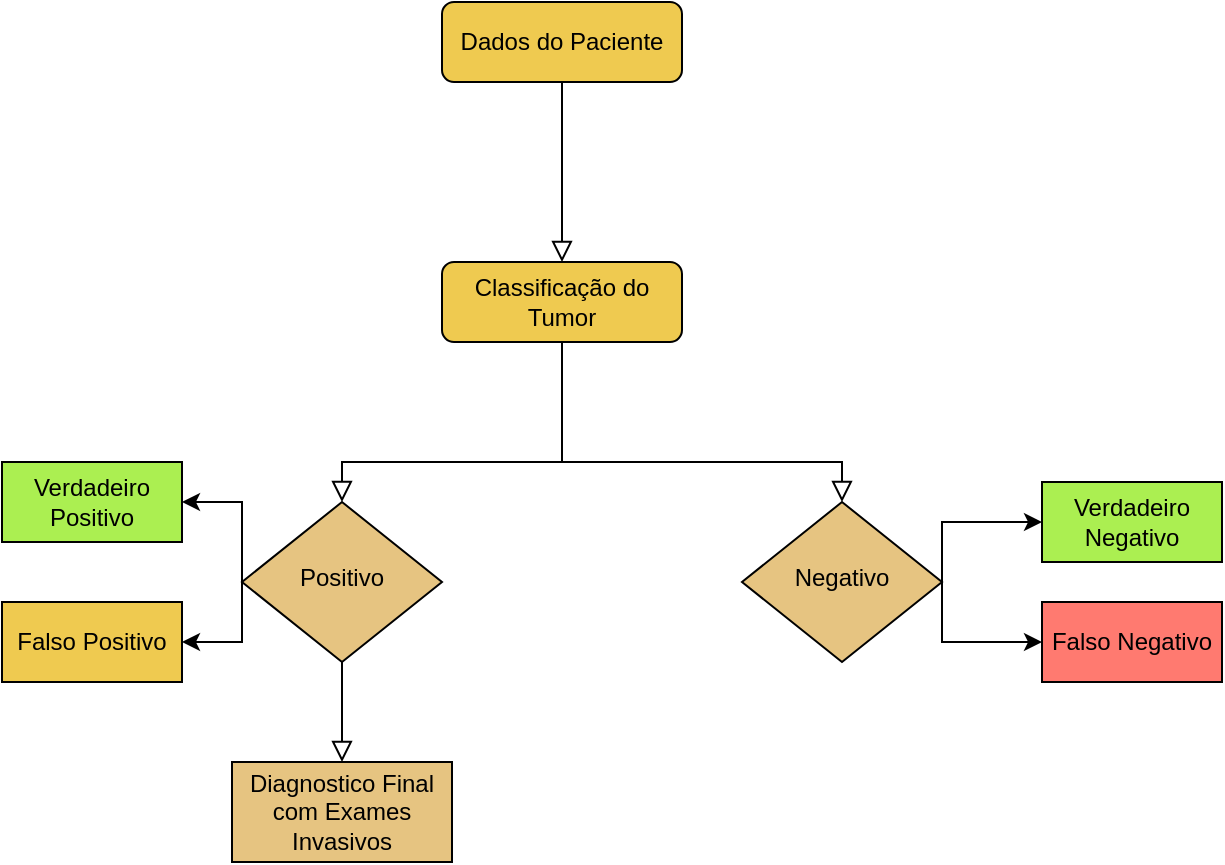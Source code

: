 <mxfile version="21.3.8" type="device">
  <diagram id="C5RBs43oDa-KdzZeNtuy" name="Page-1">
    <mxGraphModel dx="1290" dy="581" grid="1" gridSize="10" guides="1" tooltips="1" connect="1" arrows="1" fold="1" page="1" pageScale="1" pageWidth="827" pageHeight="1169" math="0" shadow="0">
      <root>
        <mxCell id="WIyWlLk6GJQsqaUBKTNV-0" />
        <mxCell id="WIyWlLk6GJQsqaUBKTNV-1" parent="WIyWlLk6GJQsqaUBKTNV-0" />
        <mxCell id="WIyWlLk6GJQsqaUBKTNV-2" value="" style="rounded=0;html=1;jettySize=auto;orthogonalLoop=1;fontSize=11;endArrow=block;endFill=0;endSize=8;strokeWidth=1;shadow=0;labelBackgroundColor=none;edgeStyle=orthogonalEdgeStyle;entryX=0.5;entryY=0;entryDx=0;entryDy=0;" parent="WIyWlLk6GJQsqaUBKTNV-1" source="WIyWlLk6GJQsqaUBKTNV-3" target="WIyWlLk6GJQsqaUBKTNV-7" edge="1">
          <mxGeometry relative="1" as="geometry" />
        </mxCell>
        <mxCell id="WIyWlLk6GJQsqaUBKTNV-3" value="Dados do Paciente" style="rounded=1;whiteSpace=wrap;html=1;fontSize=12;glass=0;strokeWidth=1;shadow=0;fillColor=#EFCA50;" parent="WIyWlLk6GJQsqaUBKTNV-1" vertex="1">
          <mxGeometry x="320" y="70" width="120" height="40" as="geometry" />
        </mxCell>
        <mxCell id="WIyWlLk6GJQsqaUBKTNV-6" value="Positivo" style="rhombus;whiteSpace=wrap;html=1;shadow=0;fontFamily=Helvetica;fontSize=12;align=center;strokeWidth=1;spacing=6;spacingTop=-4;fillColor=#E6C481;" parent="WIyWlLk6GJQsqaUBKTNV-1" vertex="1">
          <mxGeometry x="220" y="320" width="100" height="80" as="geometry" />
        </mxCell>
        <mxCell id="WIyWlLk6GJQsqaUBKTNV-7" value="Classificação do Tumor" style="rounded=1;whiteSpace=wrap;html=1;fontSize=12;glass=0;strokeWidth=1;shadow=0;fillColor=#EFCA50;" parent="WIyWlLk6GJQsqaUBKTNV-1" vertex="1">
          <mxGeometry x="320" y="200" width="120" height="40" as="geometry" />
        </mxCell>
        <mxCell id="G-0_X5Uf8kz6CH8iNQQ6-1" value="" style="rounded=0;html=1;jettySize=auto;orthogonalLoop=1;fontSize=11;endArrow=block;endFill=0;endSize=8;strokeWidth=1;shadow=0;labelBackgroundColor=none;edgeStyle=orthogonalEdgeStyle;exitX=0.5;exitY=1;exitDx=0;exitDy=0;" edge="1" parent="WIyWlLk6GJQsqaUBKTNV-1" source="WIyWlLk6GJQsqaUBKTNV-7" target="WIyWlLk6GJQsqaUBKTNV-6">
          <mxGeometry relative="1" as="geometry">
            <mxPoint x="360" y="300" as="sourcePoint" />
            <mxPoint x="360" y="390" as="targetPoint" />
            <Array as="points">
              <mxPoint x="380" y="300" />
              <mxPoint x="270" y="300" />
            </Array>
          </mxGeometry>
        </mxCell>
        <mxCell id="G-0_X5Uf8kz6CH8iNQQ6-2" value="Negativo" style="rhombus;whiteSpace=wrap;html=1;shadow=0;fontFamily=Helvetica;fontSize=12;align=center;strokeWidth=1;spacing=6;spacingTop=-4;fillColor=#E6C481;" vertex="1" parent="WIyWlLk6GJQsqaUBKTNV-1">
          <mxGeometry x="470" y="320" width="100" height="80" as="geometry" />
        </mxCell>
        <mxCell id="G-0_X5Uf8kz6CH8iNQQ6-3" value="" style="rounded=0;html=1;jettySize=auto;orthogonalLoop=1;fontSize=11;endArrow=block;endFill=0;endSize=8;strokeWidth=1;shadow=0;labelBackgroundColor=none;edgeStyle=orthogonalEdgeStyle;" edge="1" parent="WIyWlLk6GJQsqaUBKTNV-1" target="G-0_X5Uf8kz6CH8iNQQ6-2">
          <mxGeometry relative="1" as="geometry">
            <mxPoint x="380" y="240" as="sourcePoint" />
            <mxPoint x="300" y="390" as="targetPoint" />
            <Array as="points">
              <mxPoint x="380" y="300" />
            </Array>
          </mxGeometry>
        </mxCell>
        <mxCell id="G-0_X5Uf8kz6CH8iNQQ6-4" value="Diagnostico Final com Exames Invasivos" style="rounded=0;whiteSpace=wrap;html=1;fillColor=#E6C481;" vertex="1" parent="WIyWlLk6GJQsqaUBKTNV-1">
          <mxGeometry x="215" y="450" width="110" height="50" as="geometry" />
        </mxCell>
        <mxCell id="G-0_X5Uf8kz6CH8iNQQ6-7" value="" style="rounded=0;html=1;jettySize=auto;orthogonalLoop=1;fontSize=11;endArrow=block;endFill=0;endSize=8;strokeWidth=1;shadow=0;labelBackgroundColor=none;edgeStyle=orthogonalEdgeStyle;entryX=0.5;entryY=0;entryDx=0;entryDy=0;exitX=0.5;exitY=1;exitDx=0;exitDy=0;" edge="1" parent="WIyWlLk6GJQsqaUBKTNV-1" source="WIyWlLk6GJQsqaUBKTNV-6" target="G-0_X5Uf8kz6CH8iNQQ6-4">
          <mxGeometry relative="1" as="geometry">
            <mxPoint x="310" y="410" as="sourcePoint" />
            <mxPoint x="310" y="500" as="targetPoint" />
          </mxGeometry>
        </mxCell>
        <mxCell id="G-0_X5Uf8kz6CH8iNQQ6-9" value="Verdadeiro Positivo" style="rounded=0;whiteSpace=wrap;html=1;fillColor=#ABEF51;" vertex="1" parent="WIyWlLk6GJQsqaUBKTNV-1">
          <mxGeometry x="100" y="300" width="90" height="40" as="geometry" />
        </mxCell>
        <mxCell id="G-0_X5Uf8kz6CH8iNQQ6-10" value="Falso Positivo" style="rounded=0;whiteSpace=wrap;html=1;fillColor=#EFCA50;" vertex="1" parent="WIyWlLk6GJQsqaUBKTNV-1">
          <mxGeometry x="100" y="370" width="90" height="40" as="geometry" />
        </mxCell>
        <mxCell id="G-0_X5Uf8kz6CH8iNQQ6-12" value="Verdadeiro Negativo" style="rounded=0;whiteSpace=wrap;html=1;fillColor=#ABEF51;" vertex="1" parent="WIyWlLk6GJQsqaUBKTNV-1">
          <mxGeometry x="620" y="310" width="90" height="40" as="geometry" />
        </mxCell>
        <mxCell id="G-0_X5Uf8kz6CH8iNQQ6-13" value="Falso Negativo" style="rounded=0;whiteSpace=wrap;html=1;fillColor=#FF7A70;" vertex="1" parent="WIyWlLk6GJQsqaUBKTNV-1">
          <mxGeometry x="620" y="370" width="90" height="40" as="geometry" />
        </mxCell>
        <mxCell id="G-0_X5Uf8kz6CH8iNQQ6-14" value="" style="endArrow=classic;html=1;rounded=0;entryX=1;entryY=0.5;entryDx=0;entryDy=0;exitX=0;exitY=0.5;exitDx=0;exitDy=0;" edge="1" parent="WIyWlLk6GJQsqaUBKTNV-1" source="WIyWlLk6GJQsqaUBKTNV-6" target="G-0_X5Uf8kz6CH8iNQQ6-9">
          <mxGeometry width="50" height="50" relative="1" as="geometry">
            <mxPoint x="239" y="340" as="sourcePoint" />
            <mxPoint x="260" y="360" as="targetPoint" />
            <Array as="points">
              <mxPoint x="220" y="320" />
            </Array>
          </mxGeometry>
        </mxCell>
        <mxCell id="G-0_X5Uf8kz6CH8iNQQ6-15" value="" style="endArrow=classic;html=1;rounded=0;entryX=1;entryY=0.5;entryDx=0;entryDy=0;" edge="1" parent="WIyWlLk6GJQsqaUBKTNV-1" target="G-0_X5Uf8kz6CH8iNQQ6-10">
          <mxGeometry width="50" height="50" relative="1" as="geometry">
            <mxPoint x="220" y="360" as="sourcePoint" />
            <mxPoint x="140" y="470" as="targetPoint" />
            <Array as="points">
              <mxPoint x="220" y="390" />
            </Array>
          </mxGeometry>
        </mxCell>
        <mxCell id="G-0_X5Uf8kz6CH8iNQQ6-16" value="" style="endArrow=classic;html=1;rounded=0;exitX=1;exitY=0.5;exitDx=0;exitDy=0;entryX=0;entryY=0.5;entryDx=0;entryDy=0;" edge="1" parent="WIyWlLk6GJQsqaUBKTNV-1" source="G-0_X5Uf8kz6CH8iNQQ6-2" target="G-0_X5Uf8kz6CH8iNQQ6-12">
          <mxGeometry width="50" height="50" relative="1" as="geometry">
            <mxPoint x="570" y="380" as="sourcePoint" />
            <mxPoint x="620" y="330" as="targetPoint" />
            <Array as="points">
              <mxPoint x="570" y="330" />
            </Array>
          </mxGeometry>
        </mxCell>
        <mxCell id="G-0_X5Uf8kz6CH8iNQQ6-17" value="" style="endArrow=classic;html=1;rounded=0;exitX=1;exitY=0.5;exitDx=0;exitDy=0;entryX=0;entryY=0.5;entryDx=0;entryDy=0;" edge="1" parent="WIyWlLk6GJQsqaUBKTNV-1" source="G-0_X5Uf8kz6CH8iNQQ6-2" target="G-0_X5Uf8kz6CH8iNQQ6-13">
          <mxGeometry width="50" height="50" relative="1" as="geometry">
            <mxPoint x="550" y="470" as="sourcePoint" />
            <mxPoint x="600" y="420" as="targetPoint" />
            <Array as="points">
              <mxPoint x="570" y="390" />
            </Array>
          </mxGeometry>
        </mxCell>
      </root>
    </mxGraphModel>
  </diagram>
</mxfile>
